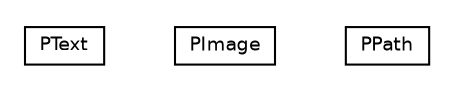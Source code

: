 #!/usr/local/bin/dot
#
# Class diagram 
# Generated by UmlGraph version 4.6 (http://www.spinellis.gr/sw/umlgraph)
#

digraph G {
	edge [fontname="Helvetica",fontsize=10,labelfontname="Helvetica",labelfontsize=10];
	node [fontname="Helvetica",fontsize=10,shape=plaintext];
	// edu.umd.cs.piccolo.nodes.PText
	c141 [label=<<table border="0" cellborder="1" cellspacing="0" cellpadding="2" port="p" href="./PText.html">
		<tr><td><table border="0" cellspacing="0" cellpadding="1">
			<tr><td> PText </td></tr>
		</table></td></tr>
		</table>>, fontname="Helvetica", fontcolor="black", fontsize=9.0];
	// edu.umd.cs.piccolo.nodes.PImage
	c142 [label=<<table border="0" cellborder="1" cellspacing="0" cellpadding="2" port="p" href="./PImage.html">
		<tr><td><table border="0" cellspacing="0" cellpadding="1">
			<tr><td> PImage </td></tr>
		</table></td></tr>
		</table>>, fontname="Helvetica", fontcolor="black", fontsize=9.0];
	// edu.umd.cs.piccolo.nodes.PPath
	c143 [label=<<table border="0" cellborder="1" cellspacing="0" cellpadding="2" port="p" href="./PPath.html">
		<tr><td><table border="0" cellspacing="0" cellpadding="1">
			<tr><td> PPath </td></tr>
		</table></td></tr>
		</table>>, fontname="Helvetica", fontcolor="black", fontsize=9.0];
}

